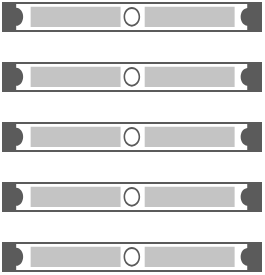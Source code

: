 <mxfile version="21.6.5" type="device">
  <diagram name="Page-1" id="3205542443280">
    <mxGraphModel dx="2037" dy="830" grid="1" gridSize="10" guides="1" toolTips="1" connect="1" arrows="1" fold="1" page="1" pageScale="1" pageWidth="700" pageHeight="400" math="0" shadow="0">
      <root>
        <mxCell id="0" />
        <mxCell id="1" parent="0" />
        <mxCell id="3205542477968" value="" style="whiteSpace=wrap;rounded=0;dashed=0;shape=mxgraph.rack.general.1u_rack_server;align=left;" vertex="1" parent="1">
  <mxGeometry x="220.0" y="125.0" width="130" height="15" as="geometry" />
</mxCell>
        <mxCell id="3205542478608" value="" style="whiteSpace=wrap;rounded=0;dashed=0;shape=mxgraph.rack.general.1u_rack_server;align=left;" vertex="1" parent="1">
  <mxGeometry x="220.0" y="155.0" width="130" height="15" as="geometry" />
</mxCell>
        <mxCell id="3205542487248" value="" style="whiteSpace=wrap;rounded=0;dashed=0;shape=mxgraph.rack.general.1u_rack_server;align=left;" vertex="1" parent="1">
  <mxGeometry x="220.0" y="185.0" width="130" height="15" as="geometry" />
</mxCell>
        <mxCell id="3205542784592" value="" style="whiteSpace=wrap;rounded=0;dashed=0;shape=mxgraph.rack.general.1u_rack_server;align=left;" vertex="1" parent="1">
  <mxGeometry x="220.0" y="215.0" width="130" height="15" as="geometry" />
</mxCell>
        <mxCell id="3205546216400" value="" style="whiteSpace=wrap;rounded=0;dashed=0;shape=mxgraph.rack.general.1u_rack_server;align=left;" vertex="1" parent="1">
  <mxGeometry x="220.0" y="245.0" width="130" height="15" as="geometry" />
</mxCell>
      </root>
    </mxGraphModel>
  </diagram>
</mxfile>